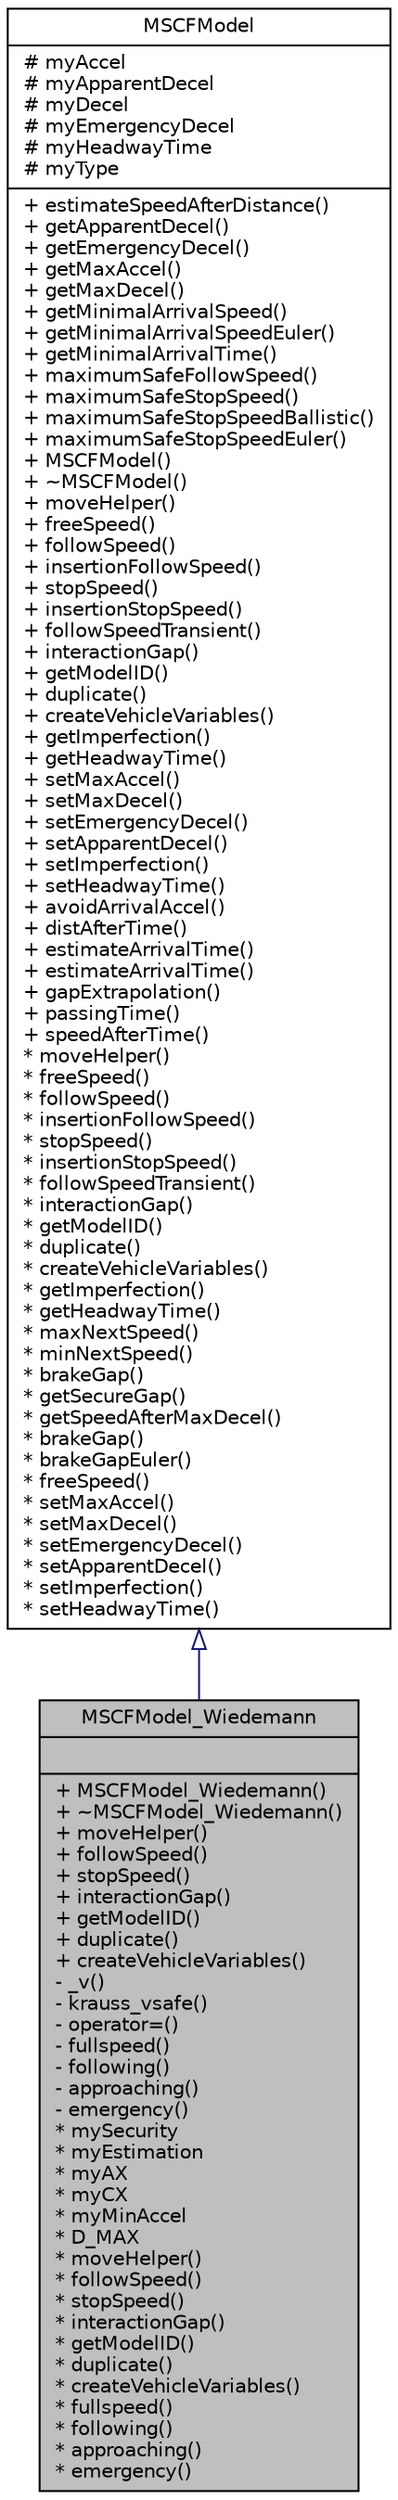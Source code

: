 digraph "MSCFModel_Wiedemann"
{
  edge [fontname="Helvetica",fontsize="10",labelfontname="Helvetica",labelfontsize="10"];
  node [fontname="Helvetica",fontsize="10",shape=record];
  Node0 [label="{MSCFModel_Wiedemann\n||+ MSCFModel_Wiedemann()\l+ ~MSCFModel_Wiedemann()\l+ moveHelper()\l+ followSpeed()\l+ stopSpeed()\l+ interactionGap()\l+ getModelID()\l+ duplicate()\l+ createVehicleVariables()\l- _v()\l- krauss_vsafe()\l- operator=()\l- fullspeed()\l- following()\l- approaching()\l- emergency()\l* mySecurity\l* myEstimation\l* myAX\l* myCX\l* myMinAccel\l* D_MAX\l* moveHelper()\l* followSpeed()\l* stopSpeed()\l* interactionGap()\l* getModelID()\l* duplicate()\l* createVehicleVariables()\l* fullspeed()\l* following()\l* approaching()\l* emergency()\l}",height=0.2,width=0.4,color="black", fillcolor="grey75", style="filled", fontcolor="black"];
  Node1 -> Node0 [dir="back",color="midnightblue",fontsize="10",style="solid",arrowtail="onormal",fontname="Helvetica"];
  Node1 [label="{MSCFModel\n|# myAccel\l# myApparentDecel\l# myDecel\l# myEmergencyDecel\l# myHeadwayTime\l# myType\l|+ estimateSpeedAfterDistance()\l+ getApparentDecel()\l+ getEmergencyDecel()\l+ getMaxAccel()\l+ getMaxDecel()\l+ getMinimalArrivalSpeed()\l+ getMinimalArrivalSpeedEuler()\l+ getMinimalArrivalTime()\l+ maximumSafeFollowSpeed()\l+ maximumSafeStopSpeed()\l+ maximumSafeStopSpeedBallistic()\l+ maximumSafeStopSpeedEuler()\l+ MSCFModel()\l+ ~MSCFModel()\l+ moveHelper()\l+ freeSpeed()\l+ followSpeed()\l+ insertionFollowSpeed()\l+ stopSpeed()\l+ insertionStopSpeed()\l+ followSpeedTransient()\l+ interactionGap()\l+ getModelID()\l+ duplicate()\l+ createVehicleVariables()\l+ getImperfection()\l+ getHeadwayTime()\l+ setMaxAccel()\l+ setMaxDecel()\l+ setEmergencyDecel()\l+ setApparentDecel()\l+ setImperfection()\l+ setHeadwayTime()\l+ avoidArrivalAccel()\l+ distAfterTime()\l+ estimateArrivalTime()\l+ estimateArrivalTime()\l+ gapExtrapolation()\l+ passingTime()\l+ speedAfterTime()\l* moveHelper()\l* freeSpeed()\l* followSpeed()\l* insertionFollowSpeed()\l* stopSpeed()\l* insertionStopSpeed()\l* followSpeedTransient()\l* interactionGap()\l* getModelID()\l* duplicate()\l* createVehicleVariables()\l* getImperfection()\l* getHeadwayTime()\l* maxNextSpeed()\l* minNextSpeed()\l* brakeGap()\l* getSecureGap()\l* getSpeedAfterMaxDecel()\l* brakeGap()\l* brakeGapEuler()\l* freeSpeed()\l* setMaxAccel()\l* setMaxDecel()\l* setEmergencyDecel()\l* setApparentDecel()\l* setImperfection()\l* setHeadwayTime()\l}",height=0.2,width=0.4,color="black", fillcolor="white", style="filled",URL="$d1/d9d/class_m_s_c_f_model.html",tooltip="The car-following model abstraction. "];
}
